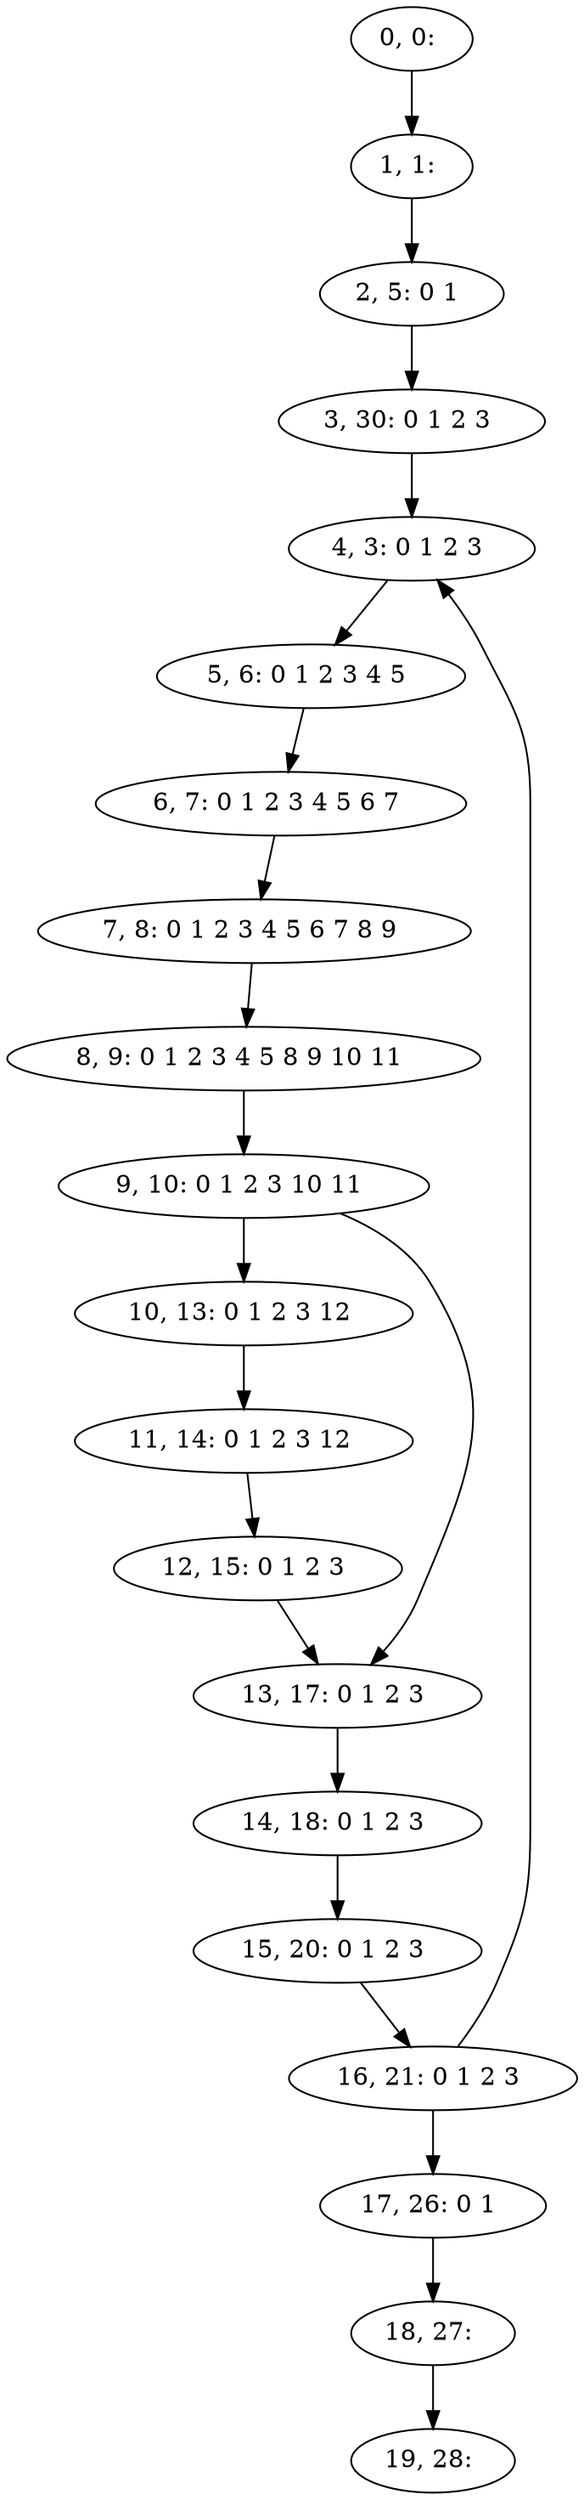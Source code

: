 digraph G {
0[label="0, 0: "];
1[label="1, 1: "];
2[label="2, 5: 0 1 "];
3[label="3, 30: 0 1 2 3 "];
4[label="4, 3: 0 1 2 3 "];
5[label="5, 6: 0 1 2 3 4 5 "];
6[label="6, 7: 0 1 2 3 4 5 6 7 "];
7[label="7, 8: 0 1 2 3 4 5 6 7 8 9 "];
8[label="8, 9: 0 1 2 3 4 5 8 9 10 11 "];
9[label="9, 10: 0 1 2 3 10 11 "];
10[label="10, 13: 0 1 2 3 12 "];
11[label="11, 14: 0 1 2 3 12 "];
12[label="12, 15: 0 1 2 3 "];
13[label="13, 17: 0 1 2 3 "];
14[label="14, 18: 0 1 2 3 "];
15[label="15, 20: 0 1 2 3 "];
16[label="16, 21: 0 1 2 3 "];
17[label="17, 26: 0 1 "];
18[label="18, 27: "];
19[label="19, 28: "];
0->1 ;
1->2 ;
2->3 ;
3->4 ;
4->5 ;
5->6 ;
6->7 ;
7->8 ;
8->9 ;
9->10 ;
9->13 ;
10->11 ;
11->12 ;
12->13 ;
13->14 ;
14->15 ;
15->16 ;
16->17 ;
16->4 ;
17->18 ;
18->19 ;
}
